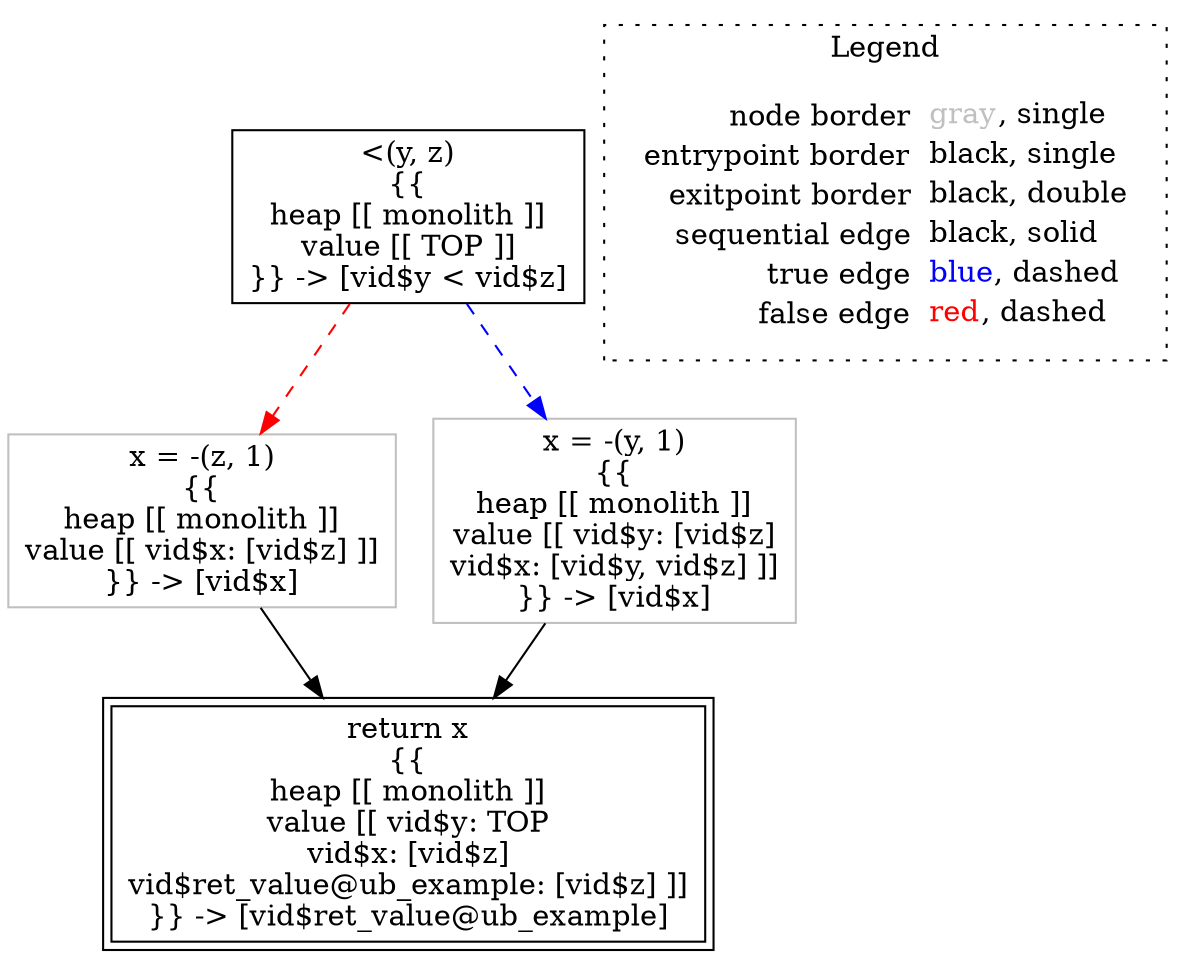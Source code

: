 digraph {
	"node0" [shape="rect",color="black",label=<&lt;(y, z)<BR/>{{<BR/>heap [[ monolith ]]<BR/>value [[ TOP ]]<BR/>}} -&gt; [vid$y &lt; vid$z]>];
	"node1" [shape="rect",color="gray",label=<x = -(z, 1)<BR/>{{<BR/>heap [[ monolith ]]<BR/>value [[ vid$x: [vid$z] ]]<BR/>}} -&gt; [vid$x]>];
	"node2" [shape="rect",color="gray",label=<x = -(y, 1)<BR/>{{<BR/>heap [[ monolith ]]<BR/>value [[ vid$y: [vid$z]<BR/>vid$x: [vid$y, vid$z] ]]<BR/>}} -&gt; [vid$x]>];
	"node3" [shape="rect",color="black",peripheries="2",label=<return x<BR/>{{<BR/>heap [[ monolith ]]<BR/>value [[ vid$y: TOP<BR/>vid$x: [vid$z]<BR/>vid$ret_value@ub_example: [vid$z] ]]<BR/>}} -&gt; [vid$ret_value@ub_example]>];
	"node1" -> "node3" [color="black"];
	"node0" -> "node1" [color="red",style="dashed"];
	"node0" -> "node2" [color="blue",style="dashed"];
	"node2" -> "node3" [color="black"];
subgraph cluster_legend {
	label="Legend";
	style=dotted;
	node [shape=plaintext];
	"legend" [label=<<table border="0" cellpadding="2" cellspacing="0" cellborder="0"><tr><td align="right">node border&nbsp;</td><td align="left"><font color="gray">gray</font>, single</td></tr><tr><td align="right">entrypoint border&nbsp;</td><td align="left"><font color="black">black</font>, single</td></tr><tr><td align="right">exitpoint border&nbsp;</td><td align="left"><font color="black">black</font>, double</td></tr><tr><td align="right">sequential edge&nbsp;</td><td align="left"><font color="black">black</font>, solid</td></tr><tr><td align="right">true edge&nbsp;</td><td align="left"><font color="blue">blue</font>, dashed</td></tr><tr><td align="right">false edge&nbsp;</td><td align="left"><font color="red">red</font>, dashed</td></tr></table>>];
}

}
